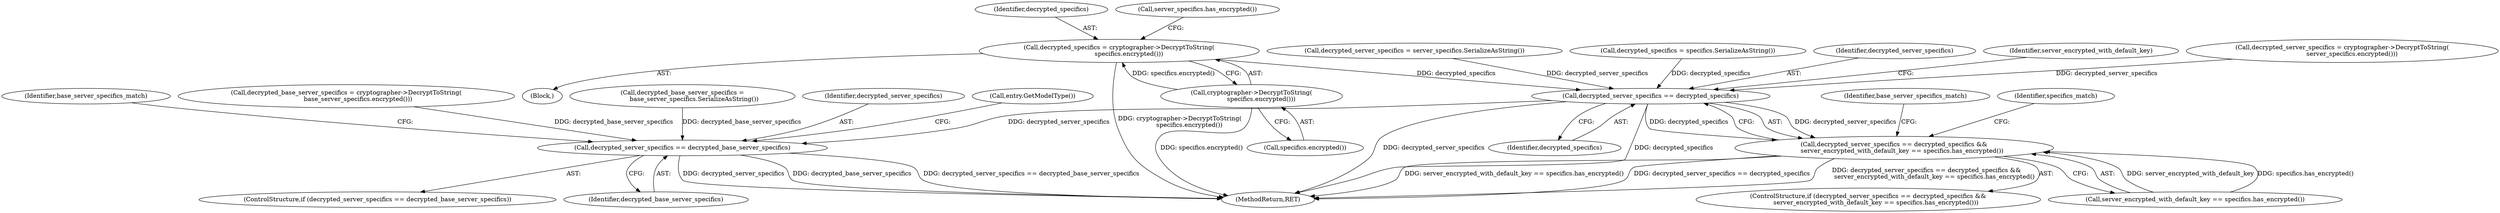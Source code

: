 digraph "0_Chrome_fcd3a7a671ecf2d5f46ea34787d27507a914d2f5_5@API" {
"1000223" [label="(Call,decrypted_specifics = cryptographer->DecryptToString(\n          specifics.encrypted()))"];
"1000225" [label="(Call,cryptographer->DecryptToString(\n          specifics.encrypted()))"];
"1000250" [label="(Call,decrypted_server_specifics == decrypted_specifics)"];
"1000249" [label="(Call,decrypted_server_specifics == decrypted_specifics &&\n        server_encrypted_with_default_key == specifics.has_encrypted())"];
"1000286" [label="(Call,decrypted_server_specifics == decrypted_base_server_specifics)"];
"1000517" [label="(MethodReturn,RET)"];
"1000286" [label="(Call,decrypted_server_specifics == decrypted_base_server_specifics)"];
"1000224" [label="(Identifier,decrypted_specifics)"];
"1000239" [label="(Call,decrypted_server_specifics = cryptographer->DecryptToString(\n          server_specifics.encrypted()))"];
"1000226" [label="(Call,specifics.encrypted())"];
"1000219" [label="(Block,)"];
"1000285" [label="(ControlStructure,if (decrypted_server_specifics == decrypted_base_server_specifics))"];
"1000290" [label="(Identifier,base_server_specifics_match)"];
"1000245" [label="(Call,decrypted_server_specifics = server_specifics.SerializeAsString())"];
"1000229" [label="(Call,decrypted_specifics = specifics.SerializeAsString())"];
"1000252" [label="(Identifier,decrypted_specifics)"];
"1000262" [label="(Identifier,base_server_specifics_match)"];
"1000248" [label="(ControlStructure,if (decrypted_server_specifics == decrypted_specifics &&\n        server_encrypted_with_default_key == specifics.has_encrypted()))"];
"1000225" [label="(Call,cryptographer->DecryptToString(\n          specifics.encrypted()))"];
"1000281" [label="(Call,decrypted_base_server_specifics = cryptographer->DecryptToString(\n            base_server_specifics.encrypted()))"];
"1000276" [label="(Call,decrypted_base_server_specifics =\n            base_server_specifics.SerializeAsString())"];
"1000287" [label="(Identifier,decrypted_server_specifics)"];
"1000251" [label="(Identifier,decrypted_server_specifics)"];
"1000253" [label="(Call,server_encrypted_with_default_key == specifics.has_encrypted())"];
"1000223" [label="(Call,decrypted_specifics = cryptographer->DecryptToString(\n          specifics.encrypted()))"];
"1000250" [label="(Call,decrypted_server_specifics == decrypted_specifics)"];
"1000249" [label="(Call,decrypted_server_specifics == decrypted_specifics &&\n        server_encrypted_with_default_key == specifics.has_encrypted())"];
"1000254" [label="(Identifier,server_encrypted_with_default_key)"];
"1000294" [label="(Call,entry.GetModelType())"];
"1000233" [label="(Call,server_specifics.has_encrypted())"];
"1000288" [label="(Identifier,decrypted_base_server_specifics)"];
"1000258" [label="(Identifier,specifics_match)"];
"1000223" -> "1000219"  [label="AST: "];
"1000223" -> "1000225"  [label="CFG: "];
"1000224" -> "1000223"  [label="AST: "];
"1000225" -> "1000223"  [label="AST: "];
"1000233" -> "1000223"  [label="CFG: "];
"1000223" -> "1000517"  [label="DDG: cryptographer->DecryptToString(\n          specifics.encrypted())"];
"1000225" -> "1000223"  [label="DDG: specifics.encrypted()"];
"1000223" -> "1000250"  [label="DDG: decrypted_specifics"];
"1000225" -> "1000226"  [label="CFG: "];
"1000226" -> "1000225"  [label="AST: "];
"1000225" -> "1000517"  [label="DDG: specifics.encrypted()"];
"1000250" -> "1000249"  [label="AST: "];
"1000250" -> "1000252"  [label="CFG: "];
"1000251" -> "1000250"  [label="AST: "];
"1000252" -> "1000250"  [label="AST: "];
"1000254" -> "1000250"  [label="CFG: "];
"1000249" -> "1000250"  [label="CFG: "];
"1000250" -> "1000517"  [label="DDG: decrypted_server_specifics"];
"1000250" -> "1000517"  [label="DDG: decrypted_specifics"];
"1000250" -> "1000249"  [label="DDG: decrypted_server_specifics"];
"1000250" -> "1000249"  [label="DDG: decrypted_specifics"];
"1000239" -> "1000250"  [label="DDG: decrypted_server_specifics"];
"1000245" -> "1000250"  [label="DDG: decrypted_server_specifics"];
"1000229" -> "1000250"  [label="DDG: decrypted_specifics"];
"1000250" -> "1000286"  [label="DDG: decrypted_server_specifics"];
"1000249" -> "1000248"  [label="AST: "];
"1000249" -> "1000253"  [label="CFG: "];
"1000253" -> "1000249"  [label="AST: "];
"1000258" -> "1000249"  [label="CFG: "];
"1000262" -> "1000249"  [label="CFG: "];
"1000249" -> "1000517"  [label="DDG: server_encrypted_with_default_key == specifics.has_encrypted()"];
"1000249" -> "1000517"  [label="DDG: decrypted_server_specifics == decrypted_specifics"];
"1000249" -> "1000517"  [label="DDG: decrypted_server_specifics == decrypted_specifics &&\n        server_encrypted_with_default_key == specifics.has_encrypted()"];
"1000253" -> "1000249"  [label="DDG: server_encrypted_with_default_key"];
"1000253" -> "1000249"  [label="DDG: specifics.has_encrypted()"];
"1000286" -> "1000285"  [label="AST: "];
"1000286" -> "1000288"  [label="CFG: "];
"1000287" -> "1000286"  [label="AST: "];
"1000288" -> "1000286"  [label="AST: "];
"1000290" -> "1000286"  [label="CFG: "];
"1000294" -> "1000286"  [label="CFG: "];
"1000286" -> "1000517"  [label="DDG: decrypted_server_specifics == decrypted_base_server_specifics"];
"1000286" -> "1000517"  [label="DDG: decrypted_server_specifics"];
"1000286" -> "1000517"  [label="DDG: decrypted_base_server_specifics"];
"1000281" -> "1000286"  [label="DDG: decrypted_base_server_specifics"];
"1000276" -> "1000286"  [label="DDG: decrypted_base_server_specifics"];
}
